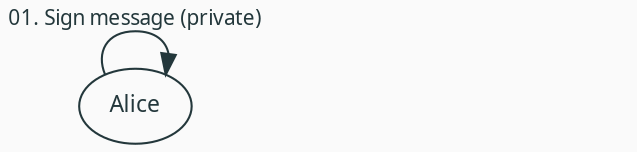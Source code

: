 digraph sign {
    layers="layer_01:layer_02:layer_03";
    layerselect="1";

    graph [bgcolor="#fafafa"];
    rankdir=LR;
    //size="8,5"
    node [shape=ellipse, color="#23373b", fontcolor="#23373b", fontname="Fira Sans light", fontsize="11pt"];
    edge [color="#23373b", fontcolor="#23373b", fontname="Fira Sans light", fontsize="10pt"];
    // Orange: #ec811b Blue: #23373b Grey: #e6e6e6
    Alice -> Alice [layer="all", label="01. Sign message (private)"];
    Alice -> Bob [layer="2:3", label="02. Send message"];
    Bob -> Bob [layer="3", label="03. Verify message (public)"];
}
